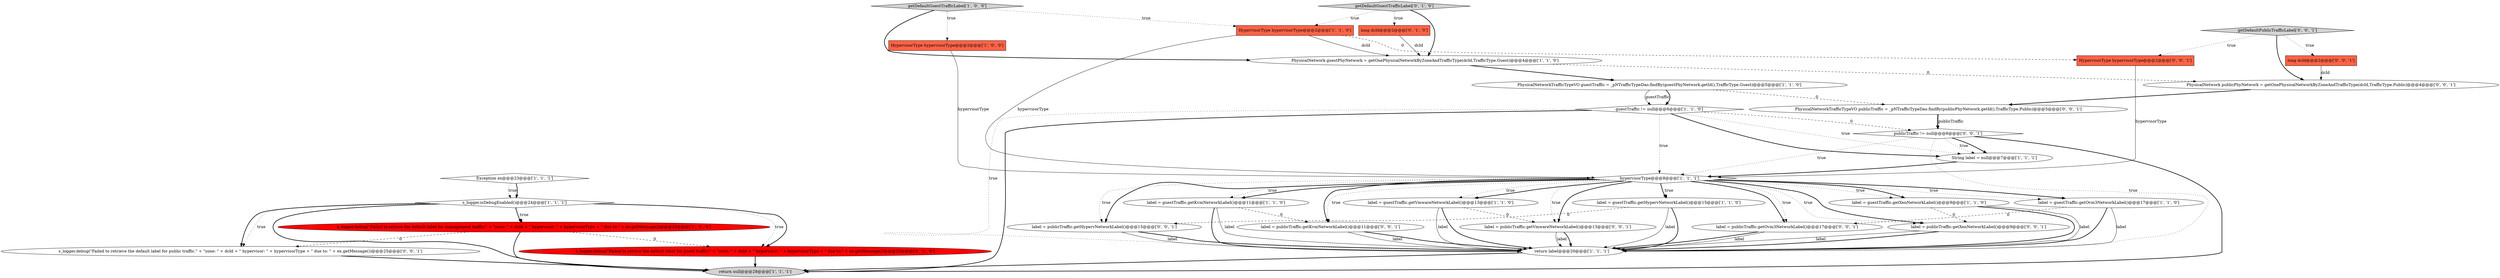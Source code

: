 digraph {
17 [style = filled, label = "label = guestTraffic.getOvm3NetworkLabel()@@@17@@@['1', '1', '0']", fillcolor = white, shape = ellipse image = "AAA0AAABBB1BBB"];
24 [style = filled, label = "s_logger.debug(\"Failed to retrieve the default label for public traffic.\" + \"zone: \" + dcId + \" hypervisor: \" + hypervisorType + \" due to: \" + ex.getMessage())@@@25@@@['0', '0', '1']", fillcolor = white, shape = ellipse image = "AAA0AAABBB3BBB"];
15 [style = filled, label = "s_logger.isDebugEnabled()@@@24@@@['1', '1', '1']", fillcolor = white, shape = diamond image = "AAA0AAABBB1BBB"];
20 [style = filled, label = "long dcId@@@2@@@['0', '1', '0']", fillcolor = tomato, shape = box image = "AAA0AAABBB2BBB"];
6 [style = filled, label = "s_logger.debug(\"Failed to retrive the default label for management traffic:\" + \"zone: \" + dcId + \" hypervisor: \" + hypervisorType + \" due to:\" + ex.getMessage())@@@25@@@['1', '0', '0']", fillcolor = red, shape = ellipse image = "AAA1AAABBB1BBB"];
0 [style = filled, label = "HypervisorType hypervisorType@@@2@@@['1', '0', '0']", fillcolor = tomato, shape = box image = "AAA0AAABBB1BBB"];
16 [style = filled, label = "PhysicalNetworkTrafficTypeVO guestTraffic = _pNTrafficTypeDao.findBy(guestPhyNetwork.getId(),TrafficType.Guest)@@@5@@@['1', '1', '0']", fillcolor = white, shape = ellipse image = "AAA0AAABBB1BBB"];
3 [style = filled, label = "HypervisorType hypervisorType@@@2@@@['1', '1', '0']", fillcolor = tomato, shape = box image = "AAA0AAABBB1BBB"];
10 [style = filled, label = "getDefaultGuestTrafficLabel['1', '0', '0']", fillcolor = lightgray, shape = diamond image = "AAA0AAABBB1BBB"];
18 [style = filled, label = "s_logger.debug(\"Failed to retrive the default label for guest traffic:\" + \"zone: \" + dcId + \" hypervisor: \" + hypervisorType + \" due to:\" + ex.getMessage())@@@25@@@['0', '1', '0']", fillcolor = red, shape = ellipse image = "AAA1AAABBB2BBB"];
28 [style = filled, label = "getDefaultPublicTrafficLabel['0', '0', '1']", fillcolor = lightgray, shape = diamond image = "AAA0AAABBB3BBB"];
13 [style = filled, label = "return null@@@28@@@['1', '1', '1']", fillcolor = lightgray, shape = ellipse image = "AAA0AAABBB1BBB"];
27 [style = filled, label = "label = publicTraffic.getVmwareNetworkLabel()@@@13@@@['0', '0', '1']", fillcolor = white, shape = ellipse image = "AAA0AAABBB3BBB"];
30 [style = filled, label = "HypervisorType hypervisorType@@@2@@@['0', '0', '1']", fillcolor = tomato, shape = box image = "AAA0AAABBB3BBB"];
9 [style = filled, label = "label = guestTraffic.getHypervNetworkLabel()@@@15@@@['1', '1', '0']", fillcolor = white, shape = ellipse image = "AAA0AAABBB1BBB"];
4 [style = filled, label = "guestTraffic != null@@@6@@@['1', '1', '0']", fillcolor = white, shape = diamond image = "AAA0AAABBB1BBB"];
29 [style = filled, label = "publicTraffic != null@@@6@@@['0', '0', '1']", fillcolor = white, shape = diamond image = "AAA0AAABBB3BBB"];
19 [style = filled, label = "getDefaultGuestTrafficLabel['0', '1', '0']", fillcolor = lightgray, shape = diamond image = "AAA0AAABBB2BBB"];
11 [style = filled, label = "hypervisorType@@@8@@@['1', '1', '1']", fillcolor = white, shape = diamond image = "AAA0AAABBB1BBB"];
7 [style = filled, label = "return label@@@20@@@['1', '1', '1']", fillcolor = white, shape = ellipse image = "AAA0AAABBB1BBB"];
2 [style = filled, label = "String label = null@@@7@@@['1', '1', '1']", fillcolor = white, shape = ellipse image = "AAA0AAABBB1BBB"];
22 [style = filled, label = "label = publicTraffic.getOvm3NetworkLabel()@@@17@@@['0', '0', '1']", fillcolor = white, shape = ellipse image = "AAA0AAABBB3BBB"];
1 [style = filled, label = "label = guestTraffic.getVmwareNetworkLabel()@@@13@@@['1', '1', '0']", fillcolor = white, shape = ellipse image = "AAA0AAABBB1BBB"];
32 [style = filled, label = "PhysicalNetwork publicPhyNetwork = getOnePhysicalNetworkByZoneAndTrafficType(dcId,TrafficType.Public)@@@4@@@['0', '0', '1']", fillcolor = white, shape = ellipse image = "AAA0AAABBB3BBB"];
12 [style = filled, label = "Exception ex@@@23@@@['1', '1', '1']", fillcolor = white, shape = diamond image = "AAA0AAABBB1BBB"];
31 [style = filled, label = "label = publicTraffic.getXenNetworkLabel()@@@9@@@['0', '0', '1']", fillcolor = white, shape = ellipse image = "AAA0AAABBB3BBB"];
8 [style = filled, label = "PhysicalNetwork guestPhyNetwork = getOnePhysicalNetworkByZoneAndTrafficType(dcId,TrafficType.Guest)@@@4@@@['1', '1', '0']", fillcolor = white, shape = ellipse image = "AAA0AAABBB1BBB"];
25 [style = filled, label = "label = publicTraffic.getHypervNetworkLabel()@@@15@@@['0', '0', '1']", fillcolor = white, shape = ellipse image = "AAA0AAABBB3BBB"];
14 [style = filled, label = "label = guestTraffic.getKvmNetworkLabel()@@@11@@@['1', '1', '0']", fillcolor = white, shape = ellipse image = "AAA0AAABBB1BBB"];
5 [style = filled, label = "label = guestTraffic.getXenNetworkLabel()@@@9@@@['1', '1', '0']", fillcolor = white, shape = ellipse image = "AAA0AAABBB1BBB"];
23 [style = filled, label = "PhysicalNetworkTrafficTypeVO publicTraffic = _pNTrafficTypeDao.findBy(publicPhyNetwork.getId(),TrafficType.Public)@@@5@@@['0', '0', '1']", fillcolor = white, shape = ellipse image = "AAA0AAABBB3BBB"];
21 [style = filled, label = "long dcId@@@2@@@['0', '0', '1']", fillcolor = tomato, shape = box image = "AAA0AAABBB3BBB"];
26 [style = filled, label = "label = publicTraffic.getKvmNetworkLabel()@@@11@@@['0', '0', '1']", fillcolor = white, shape = ellipse image = "AAA0AAABBB3BBB"];
8->16 [style = bold, label=""];
32->23 [style = bold, label=""];
29->2 [style = dotted, label="true"];
11->14 [style = bold, label=""];
28->21 [style = dotted, label="true"];
11->1 [style = dotted, label="true"];
1->27 [style = dashed, label="0"];
12->15 [style = dotted, label="true"];
8->32 [style = dashed, label="0"];
4->7 [style = dotted, label="true"];
10->3 [style = dotted, label="true"];
9->7 [style = bold, label=""];
11->9 [style = bold, label=""];
14->26 [style = dashed, label="0"];
14->7 [style = bold, label=""];
23->29 [style = bold, label=""];
28->30 [style = dotted, label="true"];
25->7 [style = solid, label="label"];
29->2 [style = bold, label=""];
11->31 [style = dotted, label="true"];
10->8 [style = bold, label=""];
1->7 [style = solid, label="label"];
27->7 [style = bold, label=""];
20->8 [style = solid, label="dcId"];
26->7 [style = solid, label="label"];
9->7 [style = solid, label="label"];
11->25 [style = bold, label=""];
17->22 [style = dashed, label="0"];
15->13 [style = bold, label=""];
26->7 [style = bold, label=""];
17->7 [style = solid, label="label"];
15->24 [style = dotted, label="true"];
31->7 [style = solid, label="label"];
15->18 [style = dotted, label="true"];
11->14 [style = dotted, label="true"];
11->5 [style = dotted, label="true"];
4->2 [style = bold, label=""];
25->7 [style = bold, label=""];
22->7 [style = bold, label=""];
11->26 [style = dotted, label="true"];
14->7 [style = solid, label="label"];
6->18 [style = dashed, label="0"];
19->3 [style = dotted, label="true"];
0->11 [style = solid, label="hypervisorType"];
11->17 [style = bold, label=""];
5->7 [style = bold, label=""];
10->0 [style = dotted, label="true"];
4->2 [style = dotted, label="true"];
11->26 [style = bold, label=""];
24->13 [style = bold, label=""];
3->8 [style = solid, label="dcId"];
3->30 [style = dashed, label="0"];
30->11 [style = solid, label="hypervisorType"];
16->4 [style = solid, label="guestTraffic"];
4->13 [style = bold, label=""];
29->7 [style = dotted, label="true"];
5->7 [style = solid, label="label"];
11->17 [style = dotted, label="true"];
4->11 [style = dotted, label="true"];
22->7 [style = solid, label="label"];
11->9 [style = dotted, label="true"];
1->7 [style = bold, label=""];
31->7 [style = bold, label=""];
28->32 [style = bold, label=""];
11->31 [style = bold, label=""];
11->5 [style = bold, label=""];
11->27 [style = dotted, label="true"];
6->13 [style = bold, label=""];
9->25 [style = dashed, label="0"];
3->11 [style = solid, label="hypervisorType"];
11->22 [style = bold, label=""];
5->31 [style = dashed, label="0"];
16->4 [style = bold, label=""];
2->11 [style = bold, label=""];
29->11 [style = dotted, label="true"];
7->13 [style = bold, label=""];
11->1 [style = bold, label=""];
19->20 [style = dotted, label="true"];
12->15 [style = bold, label=""];
15->6 [style = bold, label=""];
16->23 [style = dashed, label="0"];
15->18 [style = bold, label=""];
11->22 [style = dotted, label="true"];
19->8 [style = bold, label=""];
17->7 [style = bold, label=""];
11->25 [style = dotted, label="true"];
6->24 [style = dashed, label="0"];
21->32 [style = solid, label="dcId"];
27->7 [style = solid, label="label"];
15->24 [style = bold, label=""];
23->29 [style = solid, label="publicTraffic"];
15->6 [style = dotted, label="true"];
18->13 [style = bold, label=""];
4->29 [style = dashed, label="0"];
11->27 [style = bold, label=""];
29->13 [style = bold, label=""];
}

